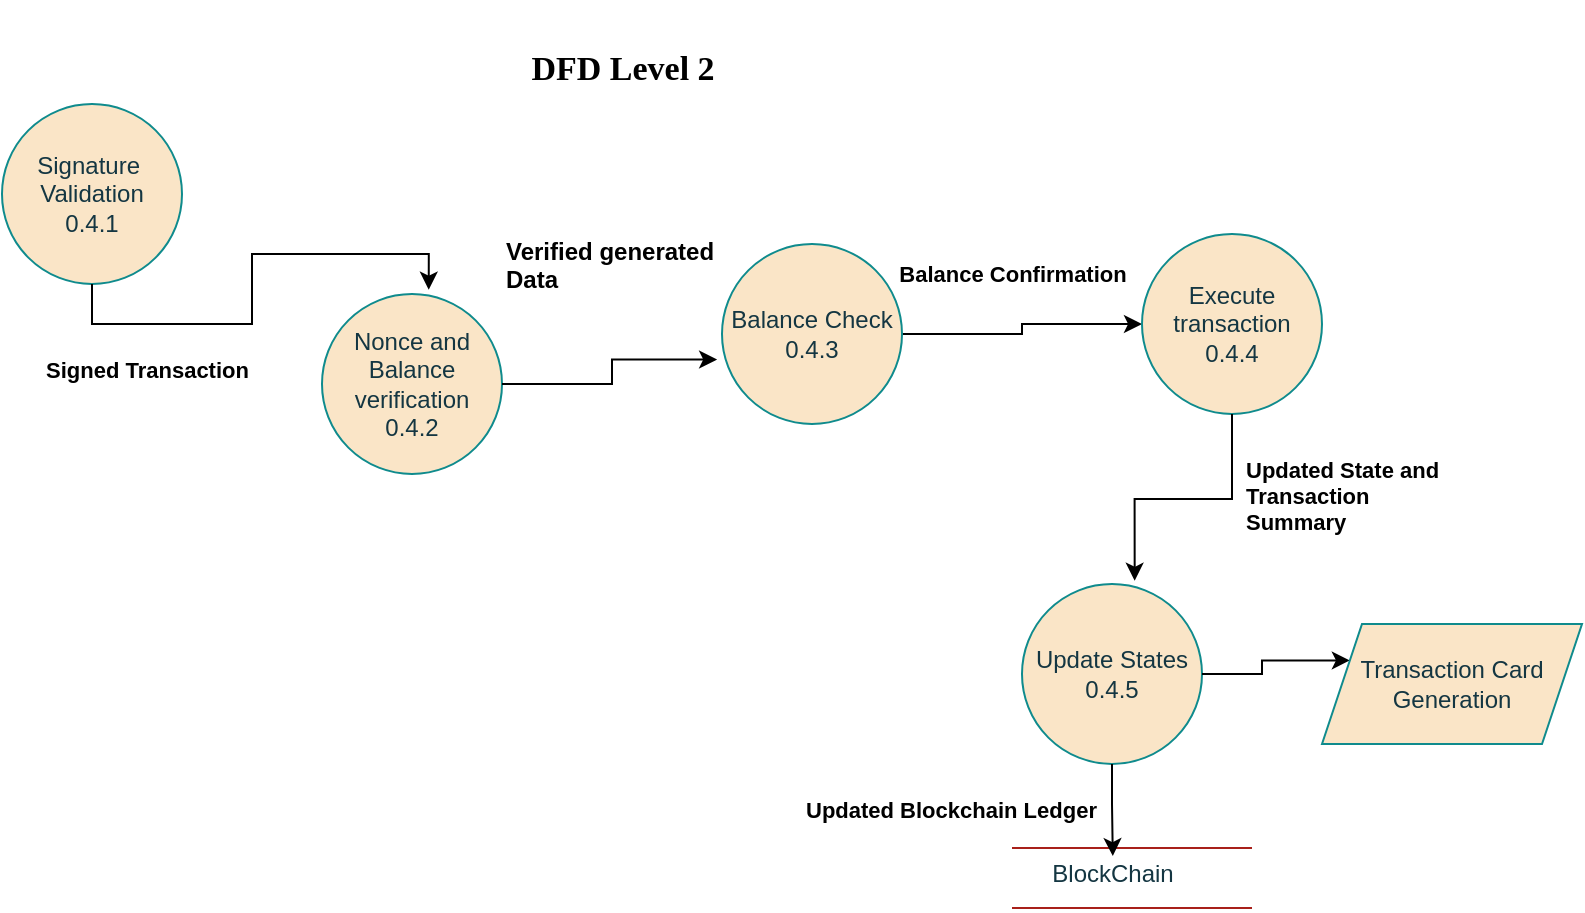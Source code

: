 <mxfile version="24.7.17">
  <diagram name="Page-1" id="-_KTBW4BYFfM2nRhgjh7">
    <mxGraphModel dx="934" dy="541" grid="1" gridSize="10" guides="1" tooltips="1" connect="1" arrows="1" fold="1" page="1" pageScale="1" pageWidth="850" pageHeight="1100" math="0" shadow="0">
      <root>
        <mxCell id="0" />
        <mxCell id="1" parent="0" />
        <mxCell id="YH-CRLP42BkAAgdWbxsX-3" value="Signature&amp;nbsp;&lt;div&gt;Validation&lt;/div&gt;&lt;div&gt;0.4.1&lt;/div&gt;" style="ellipse;whiteSpace=wrap;html=1;aspect=fixed;labelBackgroundColor=none;fillColor=#FAE5C7;strokeColor=#0F8B8D;fontColor=#143642;" vertex="1" parent="1">
          <mxGeometry x="30" y="480" width="90" height="90" as="geometry" />
        </mxCell>
        <mxCell id="YH-CRLP42BkAAgdWbxsX-10" value="Nonce and Balance verification&lt;div&gt;0.4.2&lt;/div&gt;" style="ellipse;whiteSpace=wrap;html=1;aspect=fixed;labelBackgroundColor=none;fillColor=#FAE5C7;strokeColor=#0F8B8D;fontColor=#143642;" vertex="1" parent="1">
          <mxGeometry x="190" y="575" width="90" height="90" as="geometry" />
        </mxCell>
        <mxCell id="YH-CRLP42BkAAgdWbxsX-36" style="edgeStyle=orthogonalEdgeStyle;rounded=0;orthogonalLoop=1;jettySize=auto;html=1;exitX=1;exitY=0.5;exitDx=0;exitDy=0;entryX=0;entryY=0.5;entryDx=0;entryDy=0;" edge="1" parent="1" source="YH-CRLP42BkAAgdWbxsX-11" target="YH-CRLP42BkAAgdWbxsX-12">
          <mxGeometry relative="1" as="geometry" />
        </mxCell>
        <mxCell id="YH-CRLP42BkAAgdWbxsX-11" value="Balance Check&lt;br&gt;0.4.3" style="ellipse;whiteSpace=wrap;html=1;aspect=fixed;labelBackgroundColor=none;fillColor=#FAE5C7;strokeColor=#0F8B8D;fontColor=#143642;" vertex="1" parent="1">
          <mxGeometry x="390" y="550" width="90" height="90" as="geometry" />
        </mxCell>
        <mxCell id="YH-CRLP42BkAAgdWbxsX-12" value="Execute transaction&lt;br&gt;0.4.4" style="ellipse;whiteSpace=wrap;html=1;aspect=fixed;labelBackgroundColor=none;fillColor=#FAE5C7;strokeColor=#0F8B8D;fontColor=#143642;" vertex="1" parent="1">
          <mxGeometry x="600" y="545" width="90" height="90" as="geometry" />
        </mxCell>
        <mxCell id="YH-CRLP42BkAAgdWbxsX-13" value="Update States&lt;div&gt;0.4.5&lt;/div&gt;" style="ellipse;whiteSpace=wrap;html=1;aspect=fixed;labelBackgroundColor=none;fillColor=#FAE5C7;strokeColor=#0F8B8D;fontColor=#143642;" vertex="1" parent="1">
          <mxGeometry x="540" y="720" width="90" height="90" as="geometry" />
        </mxCell>
        <mxCell id="YH-CRLP42BkAAgdWbxsX-14" style="edgeStyle=orthogonalEdgeStyle;rounded=0;orthogonalLoop=1;jettySize=auto;html=1;exitX=0.5;exitY=1;exitDx=0;exitDy=0;entryX=0.593;entryY=-0.024;entryDx=0;entryDy=0;entryPerimeter=0;" edge="1" parent="1" source="YH-CRLP42BkAAgdWbxsX-3" target="YH-CRLP42BkAAgdWbxsX-10">
          <mxGeometry relative="1" as="geometry" />
        </mxCell>
        <mxCell id="YH-CRLP42BkAAgdWbxsX-15" style="edgeStyle=orthogonalEdgeStyle;rounded=0;orthogonalLoop=1;jettySize=auto;html=1;exitX=1;exitY=0.5;exitDx=0;exitDy=0;entryX=-0.027;entryY=0.642;entryDx=0;entryDy=0;entryPerimeter=0;" edge="1" parent="1" source="YH-CRLP42BkAAgdWbxsX-10" target="YH-CRLP42BkAAgdWbxsX-11">
          <mxGeometry relative="1" as="geometry" />
        </mxCell>
        <mxCell id="YH-CRLP42BkAAgdWbxsX-17" style="edgeStyle=orthogonalEdgeStyle;rounded=0;orthogonalLoop=1;jettySize=auto;html=1;exitX=0.5;exitY=1;exitDx=0;exitDy=0;entryX=0.626;entryY=-0.018;entryDx=0;entryDy=0;entryPerimeter=0;" edge="1" parent="1" source="YH-CRLP42BkAAgdWbxsX-12" target="YH-CRLP42BkAAgdWbxsX-13">
          <mxGeometry relative="1" as="geometry" />
        </mxCell>
        <mxCell id="YH-CRLP42BkAAgdWbxsX-19" style="edgeStyle=orthogonalEdgeStyle;rounded=0;orthogonalLoop=1;jettySize=auto;html=1;exitX=1;exitY=0.5;exitDx=0;exitDy=0;entryX=0;entryY=0.25;entryDx=0;entryDy=0;" edge="1" parent="1" source="YH-CRLP42BkAAgdWbxsX-13" target="YH-CRLP42BkAAgdWbxsX-24">
          <mxGeometry relative="1" as="geometry">
            <mxPoint x="702.28" y="717.84" as="targetPoint" />
          </mxGeometry>
        </mxCell>
        <mxCell id="YH-CRLP42BkAAgdWbxsX-20" value="" style="group;labelBackgroundColor=none;fontColor=#143642;" vertex="1" connectable="0" parent="1">
          <mxGeometry x="535" y="852" width="120" height="30" as="geometry" />
        </mxCell>
        <mxCell id="YH-CRLP42BkAAgdWbxsX-21" value="" style="endArrow=none;html=1;rounded=0;labelBackgroundColor=none;strokeColor=#A8201A;fontColor=default;" edge="1" parent="YH-CRLP42BkAAgdWbxsX-20">
          <mxGeometry width="50" height="50" relative="1" as="geometry">
            <mxPoint as="sourcePoint" />
            <mxPoint x="120" as="targetPoint" />
          </mxGeometry>
        </mxCell>
        <mxCell id="YH-CRLP42BkAAgdWbxsX-22" value="" style="endArrow=none;html=1;rounded=0;labelBackgroundColor=none;strokeColor=#A8201A;fontColor=default;" edge="1" parent="YH-CRLP42BkAAgdWbxsX-20">
          <mxGeometry width="50" height="50" relative="1" as="geometry">
            <mxPoint y="30" as="sourcePoint" />
            <mxPoint x="120" y="30" as="targetPoint" />
          </mxGeometry>
        </mxCell>
        <mxCell id="YH-CRLP42BkAAgdWbxsX-23" value="BlockChain" style="text;html=1;align=center;verticalAlign=middle;resizable=0;points=[];autosize=1;strokeColor=none;fillColor=none;labelBackgroundColor=none;fontColor=#143642;" vertex="1" parent="1">
          <mxGeometry x="545" y="850" width="80" height="30" as="geometry" />
        </mxCell>
        <mxCell id="YH-CRLP42BkAAgdWbxsX-24" value="Transaction Card&lt;div&gt;Generation&lt;/div&gt;" style="shape=parallelogram;perimeter=parallelogramPerimeter;whiteSpace=wrap;html=1;fixedSize=1;labelBackgroundColor=none;fillColor=#FAE5C7;strokeColor=#0F8B8D;fontColor=#143642;" vertex="1" parent="1">
          <mxGeometry x="690" y="740" width="130" height="60" as="geometry" />
        </mxCell>
        <mxCell id="YH-CRLP42BkAAgdWbxsX-27" value="Updated State and Transaction Summary" style="text;whiteSpace=wrap;html=1;fontSize=11;fontStyle=1" vertex="1" parent="1">
          <mxGeometry x="650" y="650" width="110" height="40" as="geometry" />
        </mxCell>
        <mxCell id="YH-CRLP42BkAAgdWbxsX-28" style="edgeStyle=orthogonalEdgeStyle;rounded=0;orthogonalLoop=1;jettySize=auto;html=1;exitX=0.5;exitY=1;exitDx=0;exitDy=0;entryX=0.505;entryY=0.202;entryDx=0;entryDy=0;entryPerimeter=0;" edge="1" parent="1" source="YH-CRLP42BkAAgdWbxsX-13" target="YH-CRLP42BkAAgdWbxsX-23">
          <mxGeometry relative="1" as="geometry" />
        </mxCell>
        <mxCell id="YH-CRLP42BkAAgdWbxsX-29" value="Updated Blockchain Ledger" style="text;whiteSpace=wrap;html=1;fontStyle=1;fontSize=11;" vertex="1" parent="1">
          <mxGeometry x="430" y="820" width="180" height="40" as="geometry" />
        </mxCell>
        <mxCell id="YH-CRLP42BkAAgdWbxsX-26" value="Balance Confirmation" style="text;html=1;align=center;verticalAlign=middle;resizable=0;points=[];autosize=1;strokeColor=none;fillColor=none;fontSize=11;fontStyle=1" vertex="1" parent="1">
          <mxGeometry x="470" y="550" width="130" height="30" as="geometry" />
        </mxCell>
        <mxCell id="YH-CRLP42BkAAgdWbxsX-31" value="Verified generated Data" style="text;whiteSpace=wrap;html=1;fontStyle=1" vertex="1" parent="1">
          <mxGeometry x="280" y="540" width="120" height="40" as="geometry" />
        </mxCell>
        <mxCell id="YH-CRLP42BkAAgdWbxsX-32" value="Signed Transaction" style="text;whiteSpace=wrap;html=1;fontStyle=1;fontSize=11;" vertex="1" parent="1">
          <mxGeometry x="50" y="600" width="140" height="40" as="geometry" />
        </mxCell>
        <mxCell id="YH-CRLP42BkAAgdWbxsX-37" value="&lt;p style=&quot;font-size: 17px;&quot;&gt;DFD Level 2&lt;/p&gt;" style="text;html=1;align=center;verticalAlign=middle;resizable=0;points=[];autosize=1;strokeColor=none;fillColor=none;fontFamily=Verdana;fontStyle=1" vertex="1" parent="1">
          <mxGeometry x="275" y="428" width="130" height="70" as="geometry" />
        </mxCell>
      </root>
    </mxGraphModel>
  </diagram>
</mxfile>
